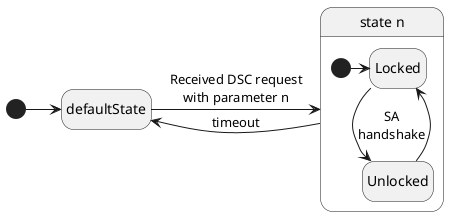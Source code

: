@startuml
hide empty description


[*] -right> defaultState
defaultState -right-> stateN : Received DSC request\nwith parameter n

stateN -left->  defaultState : timeout

state "state n" as stateN {
  state Locked
  state Unlocked
  [*] -> Locked
  Locked --> Unlocked : SA\nhandshake
  Unlocked --> Locked
}
@enduml
